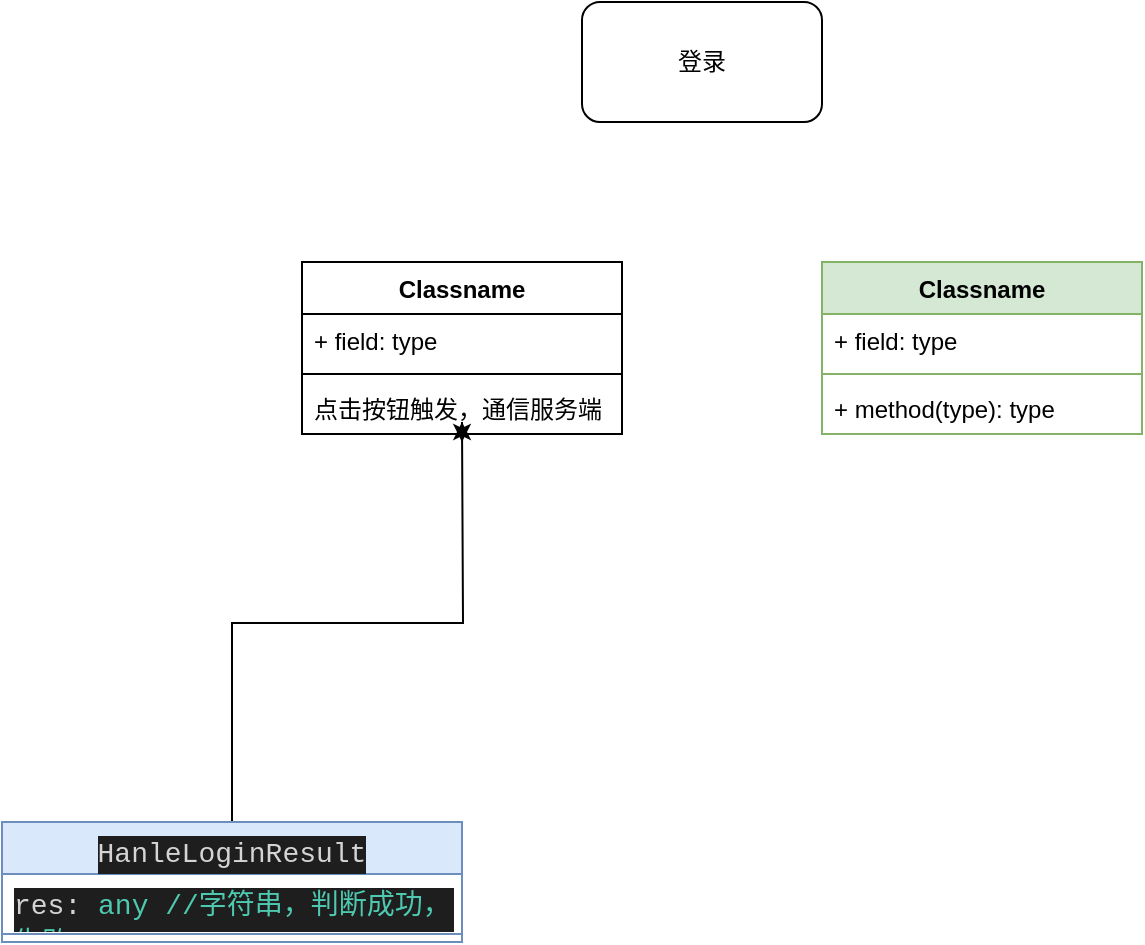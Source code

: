 <mxfile version="22.1.3" type="github">
  <diagram name="Page-1" id="9f46799a-70d6-7492-0946-bef42562c5a5">
    <mxGraphModel dx="2534" dy="789" grid="1" gridSize="10" guides="1" tooltips="1" connect="1" arrows="1" fold="1" page="1" pageScale="1" pageWidth="1100" pageHeight="850" background="none" math="0" shadow="0">
      <root>
        <mxCell id="0" />
        <mxCell id="1" parent="0" />
        <mxCell id="zKdDq2GKEJ2XVdY2i587-18" style="edgeStyle=orthogonalEdgeStyle;rounded=0;orthogonalLoop=1;jettySize=auto;html=1;exitX=0.5;exitY=1;exitDx=0;exitDy=0;" edge="1" parent="1">
          <mxGeometry relative="1" as="geometry">
            <mxPoint x="110" y="260" as="targetPoint" />
            <mxPoint x="110" y="250" as="sourcePoint" />
          </mxGeometry>
        </mxCell>
        <mxCell id="zKdDq2GKEJ2XVdY2i587-5" value="登录" style="rounded=1;whiteSpace=wrap;html=1;" vertex="1" parent="1">
          <mxGeometry x="170" y="40" width="120" height="60" as="geometry" />
        </mxCell>
        <mxCell id="zKdDq2GKEJ2XVdY2i587-8" value="Classname" style="swimlane;fontStyle=1;align=center;verticalAlign=top;childLayout=stackLayout;horizontal=1;startSize=26;horizontalStack=0;resizeParent=1;resizeParentMax=0;resizeLast=0;collapsible=1;marginBottom=0;whiteSpace=wrap;html=1;fillColor=#d5e8d4;strokeColor=#82b366;" vertex="1" parent="1">
          <mxGeometry x="290" y="170" width="160" height="86" as="geometry" />
        </mxCell>
        <mxCell id="zKdDq2GKEJ2XVdY2i587-9" value="+ field: type" style="text;strokeColor=none;fillColor=none;align=left;verticalAlign=top;spacingLeft=4;spacingRight=4;overflow=hidden;rotatable=0;points=[[0,0.5],[1,0.5]];portConstraint=eastwest;whiteSpace=wrap;html=1;" vertex="1" parent="zKdDq2GKEJ2XVdY2i587-8">
          <mxGeometry y="26" width="160" height="26" as="geometry" />
        </mxCell>
        <mxCell id="zKdDq2GKEJ2XVdY2i587-10" value="" style="line;strokeWidth=1;fillColor=none;align=left;verticalAlign=middle;spacingTop=-1;spacingLeft=3;spacingRight=3;rotatable=0;labelPosition=right;points=[];portConstraint=eastwest;strokeColor=inherit;" vertex="1" parent="zKdDq2GKEJ2XVdY2i587-8">
          <mxGeometry y="52" width="160" height="8" as="geometry" />
        </mxCell>
        <mxCell id="zKdDq2GKEJ2XVdY2i587-11" value="+ method(type): type" style="text;strokeColor=none;fillColor=none;align=left;verticalAlign=top;spacingLeft=4;spacingRight=4;overflow=hidden;rotatable=0;points=[[0,0.5],[1,0.5]];portConstraint=eastwest;whiteSpace=wrap;html=1;" vertex="1" parent="zKdDq2GKEJ2XVdY2i587-8">
          <mxGeometry y="60" width="160" height="26" as="geometry" />
        </mxCell>
        <mxCell id="zKdDq2GKEJ2XVdY2i587-17" style="edgeStyle=orthogonalEdgeStyle;rounded=0;orthogonalLoop=1;jettySize=auto;html=1;entryX=0.5;entryY=1;entryDx=0;entryDy=0;" edge="1" parent="1" source="zKdDq2GKEJ2XVdY2i587-12">
          <mxGeometry relative="1" as="geometry">
            <mxPoint x="110" y="250" as="targetPoint" />
          </mxGeometry>
        </mxCell>
        <mxCell id="zKdDq2GKEJ2XVdY2i587-12" value="&lt;div style=&quot;color: rgb(212, 212, 212); background-color: rgb(30, 30, 30); font-family: Consolas, &amp;quot;Courier New&amp;quot;, monospace; font-weight: normal; font-size: 14px; line-height: 19px;&quot;&gt;&lt;div style=&quot;line-height: 19px;&quot;&gt;&lt;div style=&quot;line-height: 19px;&quot;&gt;HanleLoginResult&lt;/div&gt;&lt;/div&gt;&lt;/div&gt;" style="swimlane;fontStyle=1;align=center;verticalAlign=top;childLayout=stackLayout;horizontal=1;startSize=26;horizontalStack=0;resizeParent=1;resizeParentMax=0;resizeLast=0;collapsible=1;marginBottom=0;whiteSpace=wrap;html=1;fillColor=#dae8fc;strokeColor=#6c8ebf;" vertex="1" parent="1">
          <mxGeometry x="-120" y="450" width="230" height="60" as="geometry">
            <mxRectangle x="40" y="190" width="110" height="30" as="alternateBounds" />
          </mxGeometry>
        </mxCell>
        <mxCell id="zKdDq2GKEJ2XVdY2i587-13" value="&lt;div style=&quot;color: rgb(212, 212, 212); background-color: rgb(30, 30, 30); font-family: Consolas, &amp;quot;Courier New&amp;quot;, monospace; font-size: 14px; line-height: 19px;&quot;&gt;res: &lt;span style=&quot;color: #4ec9b0;&quot;&gt;any //字符串，判断成功，失败&lt;/span&gt;&lt;/div&gt;" style="text;strokeColor=none;fillColor=none;align=left;verticalAlign=top;spacingLeft=4;spacingRight=4;overflow=hidden;rotatable=0;points=[[0,0.5],[1,0.5]];portConstraint=eastwest;whiteSpace=wrap;html=1;" vertex="1" parent="zKdDq2GKEJ2XVdY2i587-12">
          <mxGeometry y="26" width="230" height="26" as="geometry" />
        </mxCell>
        <mxCell id="zKdDq2GKEJ2XVdY2i587-14" value="" style="line;strokeWidth=1;fillColor=none;align=left;verticalAlign=middle;spacingTop=-1;spacingLeft=3;spacingRight=3;rotatable=0;labelPosition=right;points=[];portConstraint=eastwest;strokeColor=inherit;" vertex="1" parent="zKdDq2GKEJ2XVdY2i587-12">
          <mxGeometry y="52" width="230" height="8" as="geometry" />
        </mxCell>
        <mxCell id="zKdDq2GKEJ2XVdY2i587-19" value="Classname" style="swimlane;fontStyle=1;align=center;verticalAlign=top;childLayout=stackLayout;horizontal=1;startSize=26;horizontalStack=0;resizeParent=1;resizeParentMax=0;resizeLast=0;collapsible=1;marginBottom=0;whiteSpace=wrap;html=1;" vertex="1" parent="1">
          <mxGeometry x="30" y="170" width="160" height="86" as="geometry" />
        </mxCell>
        <mxCell id="zKdDq2GKEJ2XVdY2i587-20" value="+ field: type" style="text;strokeColor=none;fillColor=none;align=left;verticalAlign=top;spacingLeft=4;spacingRight=4;overflow=hidden;rotatable=0;points=[[0,0.5],[1,0.5]];portConstraint=eastwest;whiteSpace=wrap;html=1;" vertex="1" parent="zKdDq2GKEJ2XVdY2i587-19">
          <mxGeometry y="26" width="160" height="26" as="geometry" />
        </mxCell>
        <mxCell id="zKdDq2GKEJ2XVdY2i587-21" value="" style="line;strokeWidth=1;fillColor=none;align=left;verticalAlign=middle;spacingTop=-1;spacingLeft=3;spacingRight=3;rotatable=0;labelPosition=right;points=[];portConstraint=eastwest;strokeColor=inherit;" vertex="1" parent="zKdDq2GKEJ2XVdY2i587-19">
          <mxGeometry y="52" width="160" height="8" as="geometry" />
        </mxCell>
        <mxCell id="zKdDq2GKEJ2XVdY2i587-22" value="点击按钮触发，通信服务端" style="text;strokeColor=none;fillColor=none;align=left;verticalAlign=top;spacingLeft=4;spacingRight=4;overflow=hidden;rotatable=0;points=[[0,0.5],[1,0.5]];portConstraint=eastwest;whiteSpace=wrap;html=1;" vertex="1" parent="zKdDq2GKEJ2XVdY2i587-19">
          <mxGeometry y="60" width="160" height="26" as="geometry" />
        </mxCell>
      </root>
    </mxGraphModel>
  </diagram>
</mxfile>
